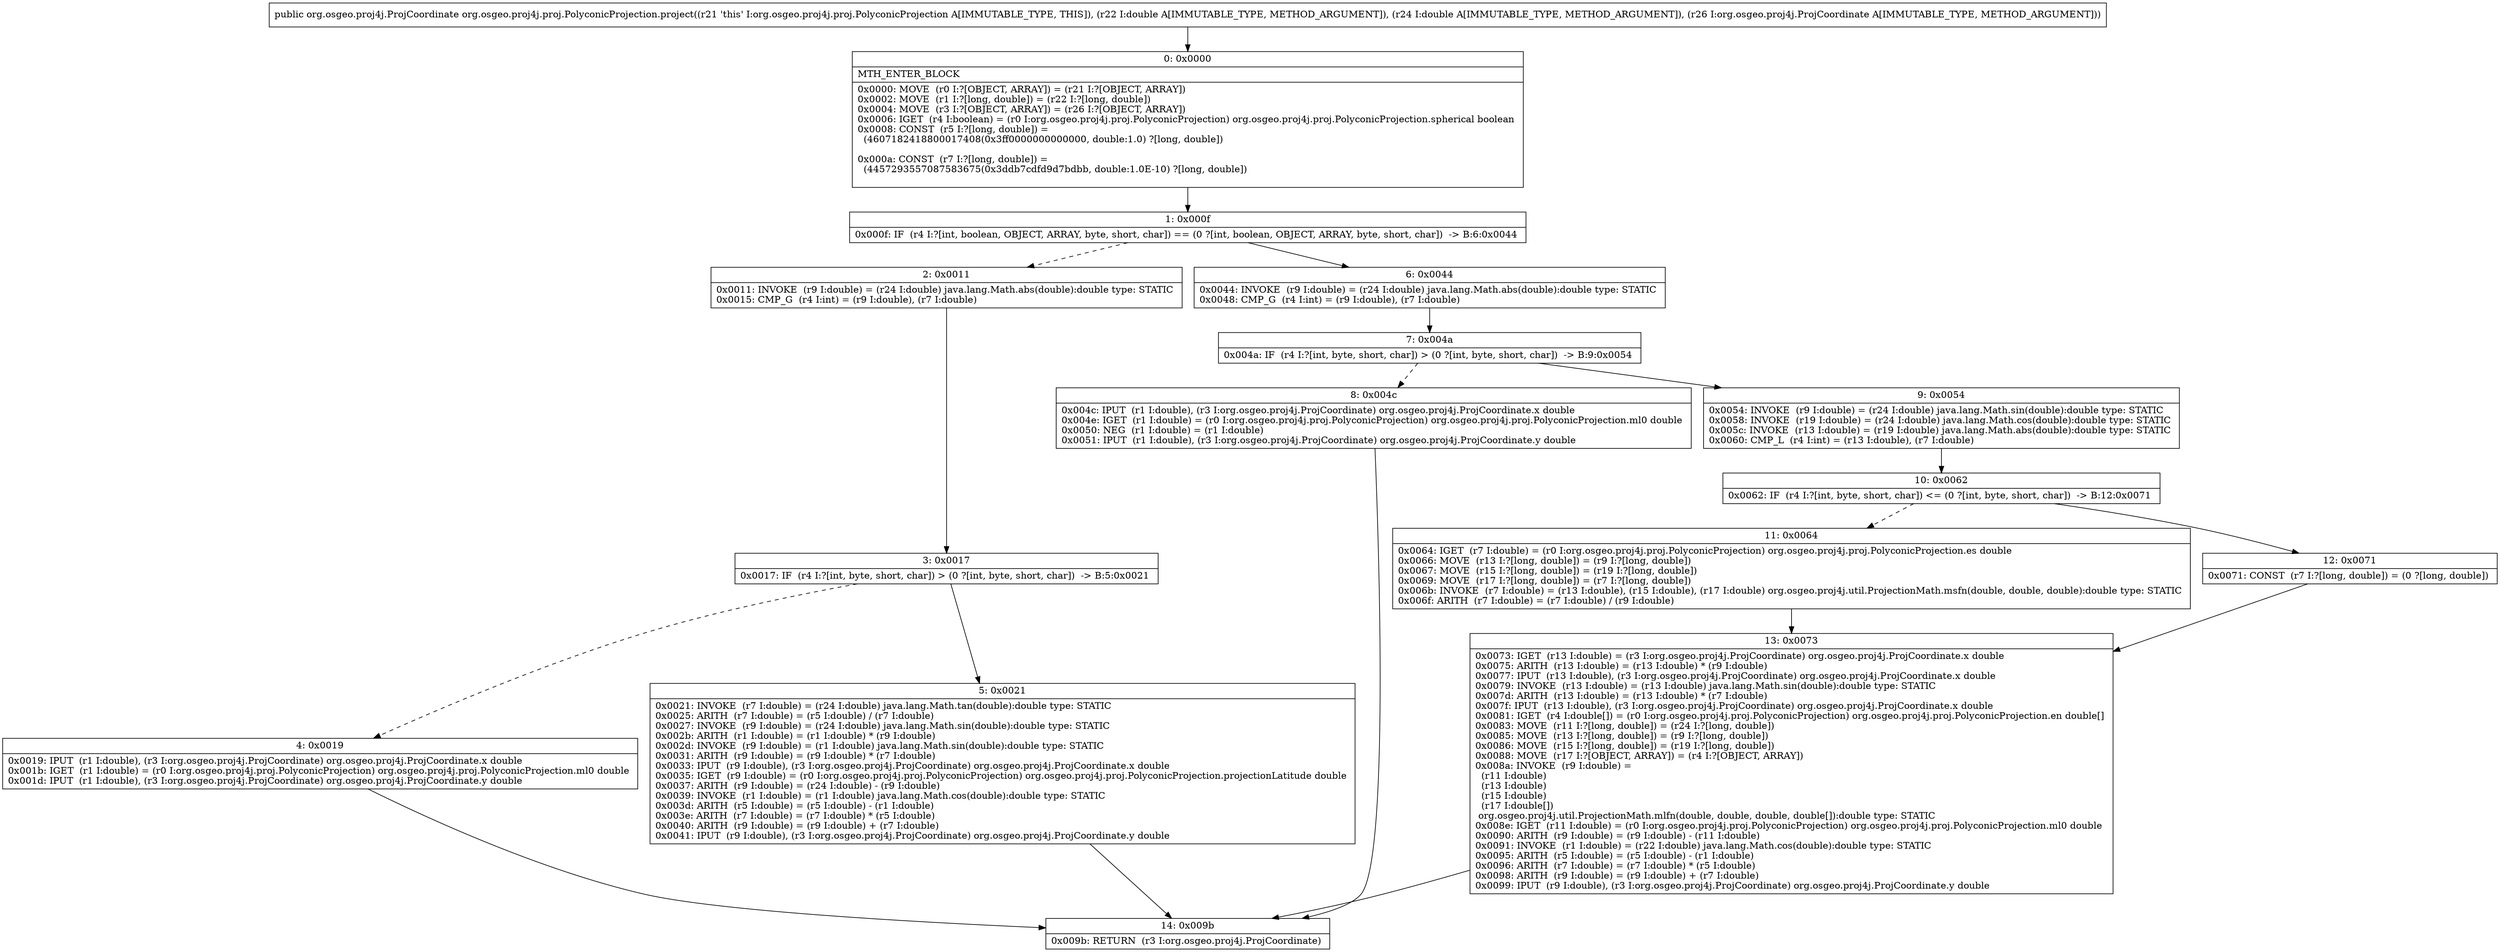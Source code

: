 digraph "CFG fororg.osgeo.proj4j.proj.PolyconicProjection.project(DDLorg\/osgeo\/proj4j\/ProjCoordinate;)Lorg\/osgeo\/proj4j\/ProjCoordinate;" {
Node_0 [shape=record,label="{0\:\ 0x0000|MTH_ENTER_BLOCK\l|0x0000: MOVE  (r0 I:?[OBJECT, ARRAY]) = (r21 I:?[OBJECT, ARRAY]) \l0x0002: MOVE  (r1 I:?[long, double]) = (r22 I:?[long, double]) \l0x0004: MOVE  (r3 I:?[OBJECT, ARRAY]) = (r26 I:?[OBJECT, ARRAY]) \l0x0006: IGET  (r4 I:boolean) = (r0 I:org.osgeo.proj4j.proj.PolyconicProjection) org.osgeo.proj4j.proj.PolyconicProjection.spherical boolean \l0x0008: CONST  (r5 I:?[long, double]) = \l  (4607182418800017408(0x3ff0000000000000, double:1.0) ?[long, double])\l \l0x000a: CONST  (r7 I:?[long, double]) = \l  (4457293557087583675(0x3ddb7cdfd9d7bdbb, double:1.0E\-10) ?[long, double])\l \l}"];
Node_1 [shape=record,label="{1\:\ 0x000f|0x000f: IF  (r4 I:?[int, boolean, OBJECT, ARRAY, byte, short, char]) == (0 ?[int, boolean, OBJECT, ARRAY, byte, short, char])  \-\> B:6:0x0044 \l}"];
Node_2 [shape=record,label="{2\:\ 0x0011|0x0011: INVOKE  (r9 I:double) = (r24 I:double) java.lang.Math.abs(double):double type: STATIC \l0x0015: CMP_G  (r4 I:int) = (r9 I:double), (r7 I:double) \l}"];
Node_3 [shape=record,label="{3\:\ 0x0017|0x0017: IF  (r4 I:?[int, byte, short, char]) \> (0 ?[int, byte, short, char])  \-\> B:5:0x0021 \l}"];
Node_4 [shape=record,label="{4\:\ 0x0019|0x0019: IPUT  (r1 I:double), (r3 I:org.osgeo.proj4j.ProjCoordinate) org.osgeo.proj4j.ProjCoordinate.x double \l0x001b: IGET  (r1 I:double) = (r0 I:org.osgeo.proj4j.proj.PolyconicProjection) org.osgeo.proj4j.proj.PolyconicProjection.ml0 double \l0x001d: IPUT  (r1 I:double), (r3 I:org.osgeo.proj4j.ProjCoordinate) org.osgeo.proj4j.ProjCoordinate.y double \l}"];
Node_5 [shape=record,label="{5\:\ 0x0021|0x0021: INVOKE  (r7 I:double) = (r24 I:double) java.lang.Math.tan(double):double type: STATIC \l0x0025: ARITH  (r7 I:double) = (r5 I:double) \/ (r7 I:double) \l0x0027: INVOKE  (r9 I:double) = (r24 I:double) java.lang.Math.sin(double):double type: STATIC \l0x002b: ARITH  (r1 I:double) = (r1 I:double) * (r9 I:double) \l0x002d: INVOKE  (r9 I:double) = (r1 I:double) java.lang.Math.sin(double):double type: STATIC \l0x0031: ARITH  (r9 I:double) = (r9 I:double) * (r7 I:double) \l0x0033: IPUT  (r9 I:double), (r3 I:org.osgeo.proj4j.ProjCoordinate) org.osgeo.proj4j.ProjCoordinate.x double \l0x0035: IGET  (r9 I:double) = (r0 I:org.osgeo.proj4j.proj.PolyconicProjection) org.osgeo.proj4j.proj.PolyconicProjection.projectionLatitude double \l0x0037: ARITH  (r9 I:double) = (r24 I:double) \- (r9 I:double) \l0x0039: INVOKE  (r1 I:double) = (r1 I:double) java.lang.Math.cos(double):double type: STATIC \l0x003d: ARITH  (r5 I:double) = (r5 I:double) \- (r1 I:double) \l0x003e: ARITH  (r7 I:double) = (r7 I:double) * (r5 I:double) \l0x0040: ARITH  (r9 I:double) = (r9 I:double) + (r7 I:double) \l0x0041: IPUT  (r9 I:double), (r3 I:org.osgeo.proj4j.ProjCoordinate) org.osgeo.proj4j.ProjCoordinate.y double \l}"];
Node_6 [shape=record,label="{6\:\ 0x0044|0x0044: INVOKE  (r9 I:double) = (r24 I:double) java.lang.Math.abs(double):double type: STATIC \l0x0048: CMP_G  (r4 I:int) = (r9 I:double), (r7 I:double) \l}"];
Node_7 [shape=record,label="{7\:\ 0x004a|0x004a: IF  (r4 I:?[int, byte, short, char]) \> (0 ?[int, byte, short, char])  \-\> B:9:0x0054 \l}"];
Node_8 [shape=record,label="{8\:\ 0x004c|0x004c: IPUT  (r1 I:double), (r3 I:org.osgeo.proj4j.ProjCoordinate) org.osgeo.proj4j.ProjCoordinate.x double \l0x004e: IGET  (r1 I:double) = (r0 I:org.osgeo.proj4j.proj.PolyconicProjection) org.osgeo.proj4j.proj.PolyconicProjection.ml0 double \l0x0050: NEG  (r1 I:double) = (r1 I:double) \l0x0051: IPUT  (r1 I:double), (r3 I:org.osgeo.proj4j.ProjCoordinate) org.osgeo.proj4j.ProjCoordinate.y double \l}"];
Node_9 [shape=record,label="{9\:\ 0x0054|0x0054: INVOKE  (r9 I:double) = (r24 I:double) java.lang.Math.sin(double):double type: STATIC \l0x0058: INVOKE  (r19 I:double) = (r24 I:double) java.lang.Math.cos(double):double type: STATIC \l0x005c: INVOKE  (r13 I:double) = (r19 I:double) java.lang.Math.abs(double):double type: STATIC \l0x0060: CMP_L  (r4 I:int) = (r13 I:double), (r7 I:double) \l}"];
Node_10 [shape=record,label="{10\:\ 0x0062|0x0062: IF  (r4 I:?[int, byte, short, char]) \<= (0 ?[int, byte, short, char])  \-\> B:12:0x0071 \l}"];
Node_11 [shape=record,label="{11\:\ 0x0064|0x0064: IGET  (r7 I:double) = (r0 I:org.osgeo.proj4j.proj.PolyconicProjection) org.osgeo.proj4j.proj.PolyconicProjection.es double \l0x0066: MOVE  (r13 I:?[long, double]) = (r9 I:?[long, double]) \l0x0067: MOVE  (r15 I:?[long, double]) = (r19 I:?[long, double]) \l0x0069: MOVE  (r17 I:?[long, double]) = (r7 I:?[long, double]) \l0x006b: INVOKE  (r7 I:double) = (r13 I:double), (r15 I:double), (r17 I:double) org.osgeo.proj4j.util.ProjectionMath.msfn(double, double, double):double type: STATIC \l0x006f: ARITH  (r7 I:double) = (r7 I:double) \/ (r9 I:double) \l}"];
Node_12 [shape=record,label="{12\:\ 0x0071|0x0071: CONST  (r7 I:?[long, double]) = (0 ?[long, double]) \l}"];
Node_13 [shape=record,label="{13\:\ 0x0073|0x0073: IGET  (r13 I:double) = (r3 I:org.osgeo.proj4j.ProjCoordinate) org.osgeo.proj4j.ProjCoordinate.x double \l0x0075: ARITH  (r13 I:double) = (r13 I:double) * (r9 I:double) \l0x0077: IPUT  (r13 I:double), (r3 I:org.osgeo.proj4j.ProjCoordinate) org.osgeo.proj4j.ProjCoordinate.x double \l0x0079: INVOKE  (r13 I:double) = (r13 I:double) java.lang.Math.sin(double):double type: STATIC \l0x007d: ARITH  (r13 I:double) = (r13 I:double) * (r7 I:double) \l0x007f: IPUT  (r13 I:double), (r3 I:org.osgeo.proj4j.ProjCoordinate) org.osgeo.proj4j.ProjCoordinate.x double \l0x0081: IGET  (r4 I:double[]) = (r0 I:org.osgeo.proj4j.proj.PolyconicProjection) org.osgeo.proj4j.proj.PolyconicProjection.en double[] \l0x0083: MOVE  (r11 I:?[long, double]) = (r24 I:?[long, double]) \l0x0085: MOVE  (r13 I:?[long, double]) = (r9 I:?[long, double]) \l0x0086: MOVE  (r15 I:?[long, double]) = (r19 I:?[long, double]) \l0x0088: MOVE  (r17 I:?[OBJECT, ARRAY]) = (r4 I:?[OBJECT, ARRAY]) \l0x008a: INVOKE  (r9 I:double) = \l  (r11 I:double)\l  (r13 I:double)\l  (r15 I:double)\l  (r17 I:double[])\l org.osgeo.proj4j.util.ProjectionMath.mlfn(double, double, double, double[]):double type: STATIC \l0x008e: IGET  (r11 I:double) = (r0 I:org.osgeo.proj4j.proj.PolyconicProjection) org.osgeo.proj4j.proj.PolyconicProjection.ml0 double \l0x0090: ARITH  (r9 I:double) = (r9 I:double) \- (r11 I:double) \l0x0091: INVOKE  (r1 I:double) = (r22 I:double) java.lang.Math.cos(double):double type: STATIC \l0x0095: ARITH  (r5 I:double) = (r5 I:double) \- (r1 I:double) \l0x0096: ARITH  (r7 I:double) = (r7 I:double) * (r5 I:double) \l0x0098: ARITH  (r9 I:double) = (r9 I:double) + (r7 I:double) \l0x0099: IPUT  (r9 I:double), (r3 I:org.osgeo.proj4j.ProjCoordinate) org.osgeo.proj4j.ProjCoordinate.y double \l}"];
Node_14 [shape=record,label="{14\:\ 0x009b|0x009b: RETURN  (r3 I:org.osgeo.proj4j.ProjCoordinate) \l}"];
MethodNode[shape=record,label="{public org.osgeo.proj4j.ProjCoordinate org.osgeo.proj4j.proj.PolyconicProjection.project((r21 'this' I:org.osgeo.proj4j.proj.PolyconicProjection A[IMMUTABLE_TYPE, THIS]), (r22 I:double A[IMMUTABLE_TYPE, METHOD_ARGUMENT]), (r24 I:double A[IMMUTABLE_TYPE, METHOD_ARGUMENT]), (r26 I:org.osgeo.proj4j.ProjCoordinate A[IMMUTABLE_TYPE, METHOD_ARGUMENT])) }"];
MethodNode -> Node_0;
Node_0 -> Node_1;
Node_1 -> Node_2[style=dashed];
Node_1 -> Node_6;
Node_2 -> Node_3;
Node_3 -> Node_4[style=dashed];
Node_3 -> Node_5;
Node_4 -> Node_14;
Node_5 -> Node_14;
Node_6 -> Node_7;
Node_7 -> Node_8[style=dashed];
Node_7 -> Node_9;
Node_8 -> Node_14;
Node_9 -> Node_10;
Node_10 -> Node_11[style=dashed];
Node_10 -> Node_12;
Node_11 -> Node_13;
Node_12 -> Node_13;
Node_13 -> Node_14;
}

